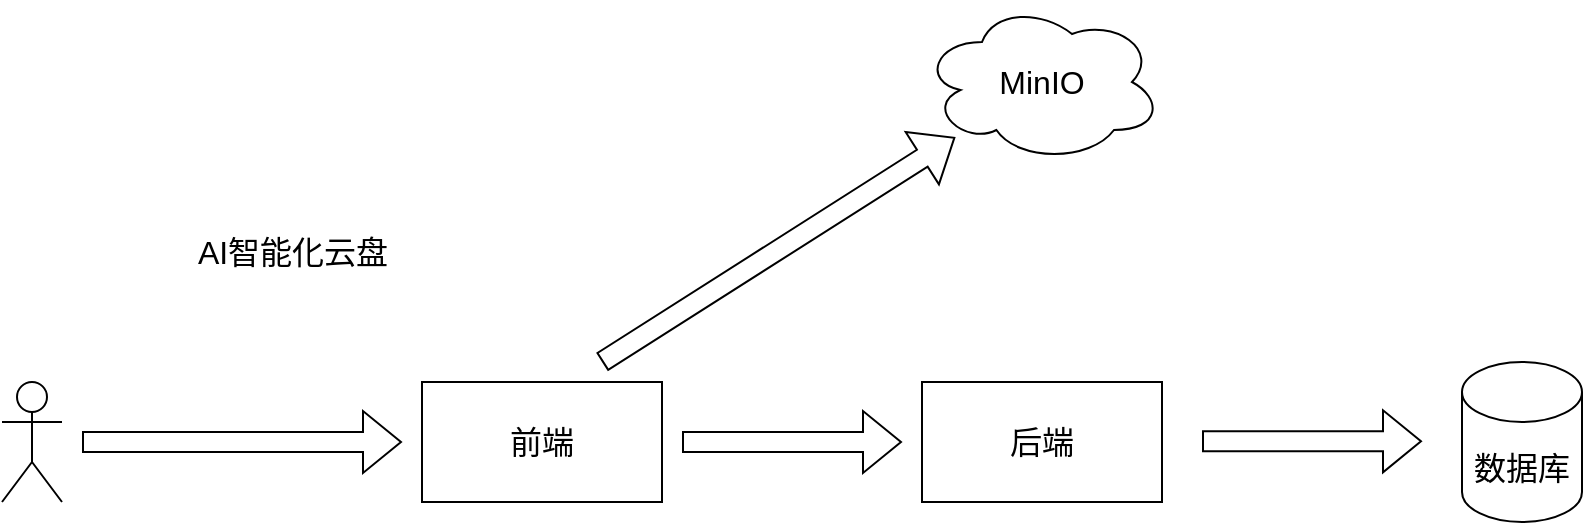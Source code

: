 <mxfile version="27.1.1">
  <diagram name="第 1 页" id="JvqNchNNUhQlIOoK0JYu">
    <mxGraphModel dx="837" dy="503" grid="1" gridSize="10" guides="1" tooltips="1" connect="1" arrows="1" fold="1" page="1" pageScale="1" pageWidth="827" pageHeight="1169" math="0" shadow="0">
      <root>
        <mxCell id="0" />
        <mxCell id="1" parent="0" />
        <mxCell id="WwsVrKYLo3Q8IIF7pD7R-1" value="" style="shape=umlActor;verticalLabelPosition=bottom;verticalAlign=top;html=1;outlineConnect=0;fontSize=16;" vertex="1" parent="1">
          <mxGeometry x="170" y="310" width="30" height="60" as="geometry" />
        </mxCell>
        <mxCell id="WwsVrKYLo3Q8IIF7pD7R-2" value="&lt;font style=&quot;vertical-align: inherit;&quot; class=&quot;notranslate fyzs-translate-target fyzs-translate-target-wrapper&quot;&gt;&lt;font style=&quot;vertical-align: inherit;&quot; class=&quot;notranslate fyzs-translate-target fyzs-translate-target-box&quot;&gt;&lt;font style=&quot;vertical-align: inherit;&quot; title=&quot;q&quot; class=&quot;notranslate fyzs-translate-target fyzs-translate-target-text&quot;&gt;前端&lt;/font&gt;&lt;/font&gt;&lt;/font&gt;" style="rounded=0;whiteSpace=wrap;html=1;fontSize=16;" vertex="1" parent="1">
          <mxGeometry x="380" y="310" width="120" height="60" as="geometry" />
        </mxCell>
        <mxCell id="WwsVrKYLo3Q8IIF7pD7R-3" value="&lt;font style=&quot;vertical-align: inherit;&quot; class=&quot;notranslate fyzs-translate-target fyzs-translate-target-wrapper&quot;&gt;&lt;font style=&quot;vertical-align: inherit;&quot; class=&quot;notranslate fyzs-translate-target fyzs-translate-target-box&quot;&gt;&lt;font style=&quot;vertical-align: inherit;&quot; title=&quot;h&quot; class=&quot;notranslate fyzs-translate-target fyzs-translate-target-text&quot;&gt;后端&lt;/font&gt;&lt;/font&gt;&lt;/font&gt;" style="rounded=0;whiteSpace=wrap;html=1;fontSize=16;" vertex="1" parent="1">
          <mxGeometry x="630" y="310" width="120" height="60" as="geometry" />
        </mxCell>
        <mxCell id="WwsVrKYLo3Q8IIF7pD7R-4" value="&lt;font style=&quot;vertical-align: inherit;&quot; class=&quot;notranslate fyzs-translate-target fyzs-translate-target-wrapper&quot;&gt;&lt;font style=&quot;vertical-align: inherit;&quot; class=&quot;notranslate fyzs-translate-target fyzs-translate-target-box&quot;&gt;&lt;font style=&quot;vertical-align: inherit;&quot; title=&quot;M&quot; class=&quot;notranslate fyzs-translate-target fyzs-translate-target-text&quot;&gt;MinIO&lt;/font&gt;&lt;/font&gt;&lt;/font&gt;" style="ellipse;shape=cloud;whiteSpace=wrap;html=1;fontSize=16;" vertex="1" parent="1">
          <mxGeometry x="630" y="120" width="120" height="80" as="geometry" />
        </mxCell>
        <mxCell id="WwsVrKYLo3Q8IIF7pD7R-5" value="&lt;font style=&quot;vertical-align: inherit;&quot; class=&quot;notranslate fyzs-translate-target fyzs-translate-target-wrapper&quot;&gt;&lt;font style=&quot;vertical-align: inherit;&quot; class=&quot;notranslate fyzs-translate-target fyzs-translate-target-box&quot;&gt;&lt;font style=&quot;vertical-align: inherit;&quot; title=&quot;s&quot; class=&quot;notranslate fyzs-translate-target fyzs-translate-target-text&quot;&gt;数据库&lt;/font&gt;&lt;/font&gt;&lt;/font&gt;" style="shape=cylinder3;whiteSpace=wrap;html=1;boundedLbl=1;backgroundOutline=1;size=15;fontSize=16;" vertex="1" parent="1">
          <mxGeometry x="900" y="300" width="60" height="80" as="geometry" />
        </mxCell>
        <mxCell id="WwsVrKYLo3Q8IIF7pD7R-6" value="" style="shape=flexArrow;endArrow=classic;html=1;rounded=0;fontSize=16;" edge="1" parent="1">
          <mxGeometry width="50" height="50" relative="1" as="geometry">
            <mxPoint x="210" y="340" as="sourcePoint" />
            <mxPoint x="370" y="340" as="targetPoint" />
          </mxGeometry>
        </mxCell>
        <mxCell id="WwsVrKYLo3Q8IIF7pD7R-7" value="" style="shape=flexArrow;endArrow=classic;html=1;rounded=0;fontSize=16;" edge="1" parent="1">
          <mxGeometry width="50" height="50" relative="1" as="geometry">
            <mxPoint x="510" y="340" as="sourcePoint" />
            <mxPoint x="620" y="340" as="targetPoint" />
          </mxGeometry>
        </mxCell>
        <mxCell id="WwsVrKYLo3Q8IIF7pD7R-9" value="" style="shape=flexArrow;endArrow=classic;html=1;rounded=0;fontSize=16;" edge="1" parent="1">
          <mxGeometry width="50" height="50" relative="1" as="geometry">
            <mxPoint x="770" y="339.66" as="sourcePoint" />
            <mxPoint x="880" y="339.66" as="targetPoint" />
          </mxGeometry>
        </mxCell>
        <mxCell id="WwsVrKYLo3Q8IIF7pD7R-10" value="" style="shape=flexArrow;endArrow=classic;html=1;rounded=0;fontSize=16;" edge="1" parent="1" target="WwsVrKYLo3Q8IIF7pD7R-4">
          <mxGeometry width="50" height="50" relative="1" as="geometry">
            <mxPoint x="470" y="300" as="sourcePoint" />
            <mxPoint x="520" y="250" as="targetPoint" />
          </mxGeometry>
        </mxCell>
        <mxCell id="WwsVrKYLo3Q8IIF7pD7R-11" value="&lt;font style=&quot;vertical-align: inherit;&quot; class=&quot;notranslate fyzs-translate-target fyzs-translate-target-wrapper&quot;&gt;&lt;font style=&quot;vertical-align: inherit;&quot; class=&quot;notranslate fyzs-translate-target fyzs-translate-target-box&quot;&gt;&lt;font style=&quot;vertical-align: inherit;&quot; title=&quot;Text&quot; class=&quot;notranslate fyzs-translate-target fyzs-translate-target-text&quot;&gt;AI智能化云盘&lt;/font&gt;&lt;/font&gt;&lt;/font&gt;" style="text;html=1;align=center;verticalAlign=middle;resizable=0;points=[];autosize=1;strokeColor=none;fillColor=none;fontSize=16;" vertex="1" parent="1">
          <mxGeometry x="255" y="230" width="120" height="30" as="geometry" />
        </mxCell>
      </root>
    </mxGraphModel>
  </diagram>
</mxfile>
